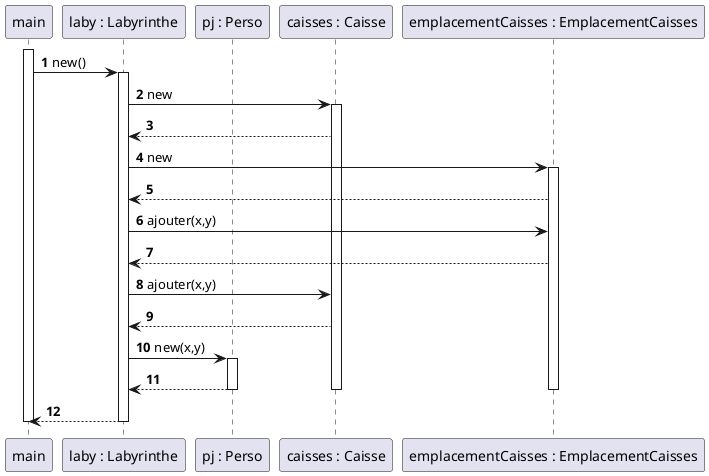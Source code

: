 @startuml
'https://plantuml.com/sequence-diagram
participant "main" as m
participant "laby : Labyrinthe" as l
participant "pj : Perso" as p
participant "caisses : Caisse" as c
participant "emplacementCaisses : EmplacementCaisses" as ep

autonumber



activate m

m -> l : new()
activate l

l -> c : new
activate c
l <-- c
l -> ep : new
activate ep
l <-- ep

l -> ep : ajouter(x,y)
l <-- ep
l -> c : ajouter(x,y)
l <-- c
l -> p : new(x,y)
activate p
l <-- p
deactivate p
deactivate c
deactivate ep
m <-- l
deactivate l
deactivate m



@enduml
